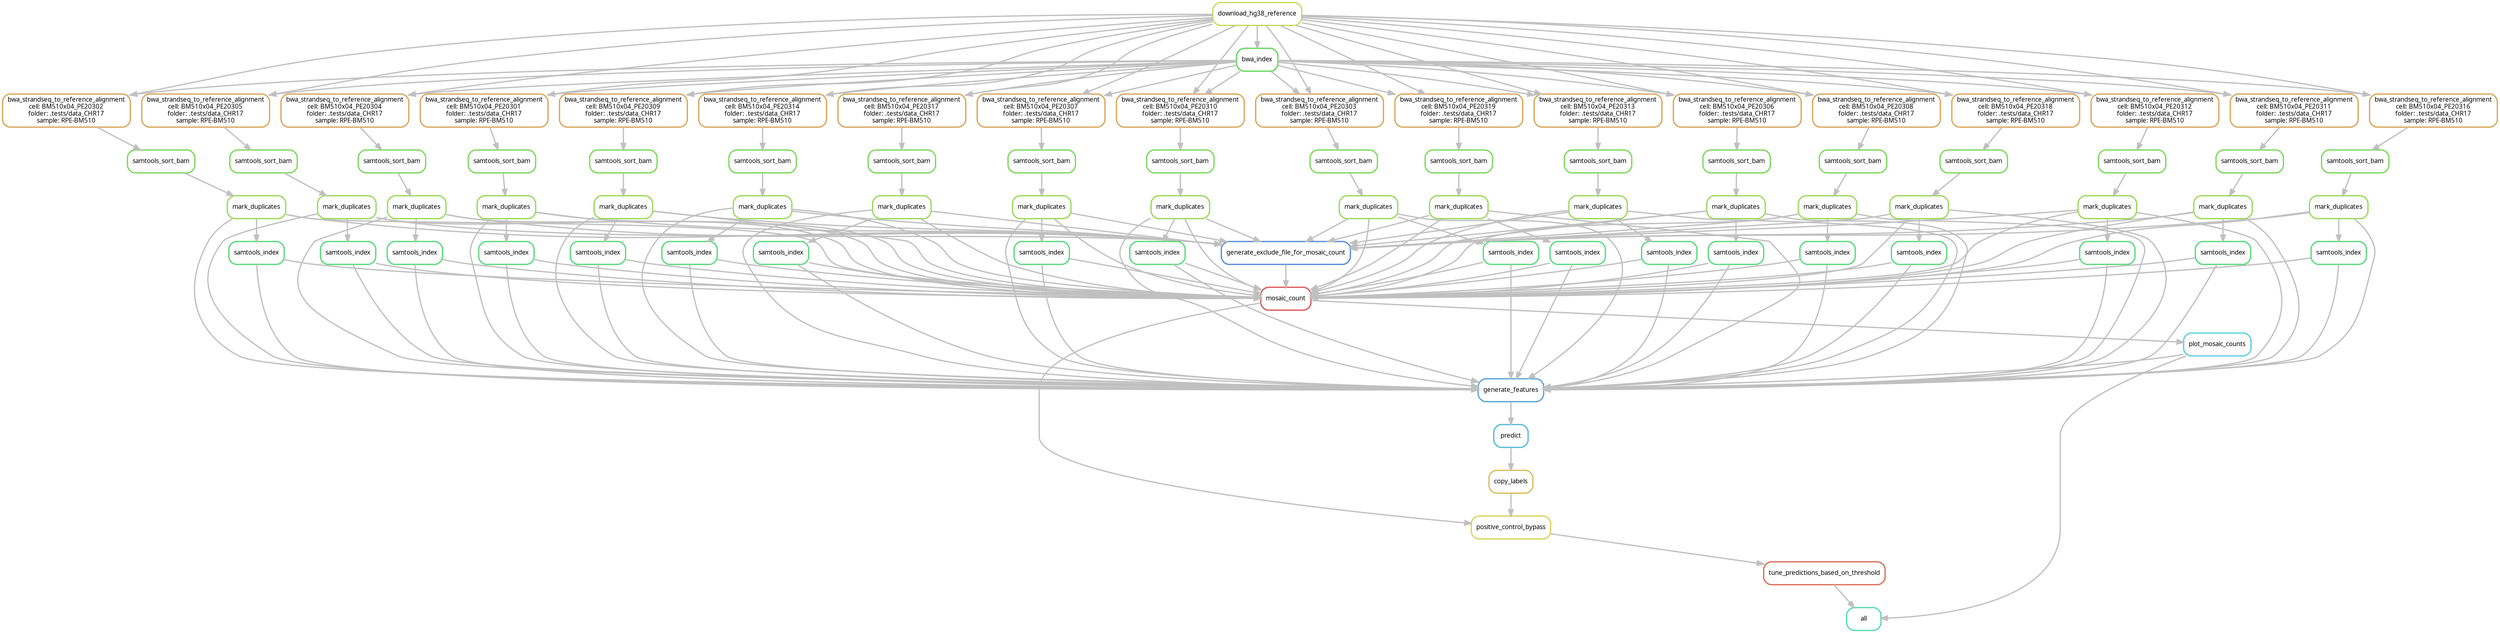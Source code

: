 digraph snakemake_dag {
    graph[bgcolor=white, margin=0];
    node[shape=box, style=rounded, fontname=sans,                 fontsize=10, penwidth=2];
    edge[penwidth=2, color=grey];
	0[label = "all", color = "0.44 0.6 0.85", style="rounded"];
	1[label = "tune_predictions_based_on_threshold", color = "0.03 0.6 0.85", style="rounded"];
	2[label = "positive_control_bypass", color = "0.16 0.6 0.85", style="rounded"];
	3[label = "copy_labels", color = "0.13 0.6 0.85", style="rounded"];
	4[label = "predict", color = "0.54 0.6 0.85", style="rounded"];
	5[label = "generate_features", color = "0.57 0.6 0.85", style="rounded"];
	6[label = "mark_duplicates", color = "0.25 0.6 0.85", style="rounded"];
	7[label = "samtools_sort_bam", color = "0.29 0.6 0.85", style="rounded"];
	8[label = "bwa_strandseq_to_reference_alignment\ncell: BM510x04_PE20301\nfolder: .tests/data_CHR17\nsample: RPE-BM510", color = "0.10 0.6 0.85", style="rounded"];
	9[label = "download_hg38_reference", color = "0.19 0.6 0.85", style="rounded"];
	10[label = "bwa_index", color = "0.32 0.6 0.85", style="rounded"];
	11[label = "mark_duplicates", color = "0.25 0.6 0.85", style="rounded"];
	12[label = "samtools_sort_bam", color = "0.29 0.6 0.85", style="rounded"];
	13[label = "bwa_strandseq_to_reference_alignment\ncell: BM510x04_PE20302\nfolder: .tests/data_CHR17\nsample: RPE-BM510", color = "0.10 0.6 0.85", style="rounded"];
	14[label = "mark_duplicates", color = "0.25 0.6 0.85", style="rounded"];
	15[label = "samtools_sort_bam", color = "0.29 0.6 0.85", style="rounded"];
	16[label = "bwa_strandseq_to_reference_alignment\ncell: BM510x04_PE20303\nfolder: .tests/data_CHR17\nsample: RPE-BM510", color = "0.10 0.6 0.85", style="rounded"];
	17[label = "mark_duplicates", color = "0.25 0.6 0.85", style="rounded"];
	18[label = "samtools_sort_bam", color = "0.29 0.6 0.85", style="rounded"];
	19[label = "bwa_strandseq_to_reference_alignment\ncell: BM510x04_PE20304\nfolder: .tests/data_CHR17\nsample: RPE-BM510", color = "0.10 0.6 0.85", style="rounded"];
	20[label = "mark_duplicates", color = "0.25 0.6 0.85", style="rounded"];
	21[label = "samtools_sort_bam", color = "0.29 0.6 0.85", style="rounded"];
	22[label = "bwa_strandseq_to_reference_alignment\ncell: BM510x04_PE20305\nfolder: .tests/data_CHR17\nsample: RPE-BM510", color = "0.10 0.6 0.85", style="rounded"];
	23[label = "mark_duplicates", color = "0.25 0.6 0.85", style="rounded"];
	24[label = "samtools_sort_bam", color = "0.29 0.6 0.85", style="rounded"];
	25[label = "bwa_strandseq_to_reference_alignment\ncell: BM510x04_PE20306\nfolder: .tests/data_CHR17\nsample: RPE-BM510", color = "0.10 0.6 0.85", style="rounded"];
	26[label = "mark_duplicates", color = "0.25 0.6 0.85", style="rounded"];
	27[label = "samtools_sort_bam", color = "0.29 0.6 0.85", style="rounded"];
	28[label = "bwa_strandseq_to_reference_alignment\ncell: BM510x04_PE20307\nfolder: .tests/data_CHR17\nsample: RPE-BM510", color = "0.10 0.6 0.85", style="rounded"];
	29[label = "mark_duplicates", color = "0.25 0.6 0.85", style="rounded"];
	30[label = "samtools_sort_bam", color = "0.29 0.6 0.85", style="rounded"];
	31[label = "bwa_strandseq_to_reference_alignment\ncell: BM510x04_PE20308\nfolder: .tests/data_CHR17\nsample: RPE-BM510", color = "0.10 0.6 0.85", style="rounded"];
	32[label = "mark_duplicates", color = "0.25 0.6 0.85", style="rounded"];
	33[label = "samtools_sort_bam", color = "0.29 0.6 0.85", style="rounded"];
	34[label = "bwa_strandseq_to_reference_alignment\ncell: BM510x04_PE20309\nfolder: .tests/data_CHR17\nsample: RPE-BM510", color = "0.10 0.6 0.85", style="rounded"];
	35[label = "mark_duplicates", color = "0.25 0.6 0.85", style="rounded"];
	36[label = "samtools_sort_bam", color = "0.29 0.6 0.85", style="rounded"];
	37[label = "bwa_strandseq_to_reference_alignment\ncell: BM510x04_PE20310\nfolder: .tests/data_CHR17\nsample: RPE-BM510", color = "0.10 0.6 0.85", style="rounded"];
	38[label = "mark_duplicates", color = "0.25 0.6 0.85", style="rounded"];
	39[label = "samtools_sort_bam", color = "0.29 0.6 0.85", style="rounded"];
	40[label = "bwa_strandseq_to_reference_alignment\ncell: BM510x04_PE20311\nfolder: .tests/data_CHR17\nsample: RPE-BM510", color = "0.10 0.6 0.85", style="rounded"];
	41[label = "mark_duplicates", color = "0.25 0.6 0.85", style="rounded"];
	42[label = "samtools_sort_bam", color = "0.29 0.6 0.85", style="rounded"];
	43[label = "bwa_strandseq_to_reference_alignment\ncell: BM510x04_PE20312\nfolder: .tests/data_CHR17\nsample: RPE-BM510", color = "0.10 0.6 0.85", style="rounded"];
	44[label = "mark_duplicates", color = "0.25 0.6 0.85", style="rounded"];
	45[label = "samtools_sort_bam", color = "0.29 0.6 0.85", style="rounded"];
	46[label = "bwa_strandseq_to_reference_alignment\ncell: BM510x04_PE20313\nfolder: .tests/data_CHR17\nsample: RPE-BM510", color = "0.10 0.6 0.85", style="rounded"];
	47[label = "mark_duplicates", color = "0.25 0.6 0.85", style="rounded"];
	48[label = "samtools_sort_bam", color = "0.29 0.6 0.85", style="rounded"];
	49[label = "bwa_strandseq_to_reference_alignment\ncell: BM510x04_PE20314\nfolder: .tests/data_CHR17\nsample: RPE-BM510", color = "0.10 0.6 0.85", style="rounded"];
	50[label = "mark_duplicates", color = "0.25 0.6 0.85", style="rounded"];
	51[label = "samtools_sort_bam", color = "0.29 0.6 0.85", style="rounded"];
	52[label = "bwa_strandseq_to_reference_alignment\ncell: BM510x04_PE20316\nfolder: .tests/data_CHR17\nsample: RPE-BM510", color = "0.10 0.6 0.85", style="rounded"];
	53[label = "mark_duplicates", color = "0.25 0.6 0.85", style="rounded"];
	54[label = "samtools_sort_bam", color = "0.29 0.6 0.85", style="rounded"];
	55[label = "bwa_strandseq_to_reference_alignment\ncell: BM510x04_PE20317\nfolder: .tests/data_CHR17\nsample: RPE-BM510", color = "0.10 0.6 0.85", style="rounded"];
	56[label = "mark_duplicates", color = "0.25 0.6 0.85", style="rounded"];
	57[label = "samtools_sort_bam", color = "0.29 0.6 0.85", style="rounded"];
	58[label = "bwa_strandseq_to_reference_alignment\ncell: BM510x04_PE20318\nfolder: .tests/data_CHR17\nsample: RPE-BM510", color = "0.10 0.6 0.85", style="rounded"];
	59[label = "mark_duplicates", color = "0.25 0.6 0.85", style="rounded"];
	60[label = "samtools_sort_bam", color = "0.29 0.6 0.85", style="rounded"];
	61[label = "bwa_strandseq_to_reference_alignment\ncell: BM510x04_PE20319\nfolder: .tests/data_CHR17\nsample: RPE-BM510", color = "0.10 0.6 0.85", style="rounded"];
	62[label = "samtools_index", color = "0.38 0.6 0.85", style="rounded"];
	63[label = "samtools_index", color = "0.38 0.6 0.85", style="rounded"];
	64[label = "samtools_index", color = "0.38 0.6 0.85", style="rounded"];
	65[label = "samtools_index", color = "0.38 0.6 0.85", style="rounded"];
	66[label = "samtools_index", color = "0.38 0.6 0.85", style="rounded"];
	67[label = "samtools_index", color = "0.38 0.6 0.85", style="rounded"];
	68[label = "samtools_index", color = "0.38 0.6 0.85", style="rounded"];
	69[label = "samtools_index", color = "0.38 0.6 0.85", style="rounded"];
	70[label = "samtools_index", color = "0.38 0.6 0.85", style="rounded"];
	71[label = "samtools_index", color = "0.38 0.6 0.85", style="rounded"];
	72[label = "samtools_index", color = "0.38 0.6 0.85", style="rounded"];
	73[label = "samtools_index", color = "0.38 0.6 0.85", style="rounded"];
	74[label = "samtools_index", color = "0.38 0.6 0.85", style="rounded"];
	75[label = "samtools_index", color = "0.38 0.6 0.85", style="rounded"];
	76[label = "samtools_index", color = "0.38 0.6 0.85", style="rounded"];
	77[label = "samtools_index", color = "0.38 0.6 0.85", style="rounded"];
	78[label = "samtools_index", color = "0.38 0.6 0.85", style="rounded"];
	79[label = "samtools_index", color = "0.38 0.6 0.85", style="rounded"];
	80[label = "plot_mosaic_counts", color = "0.51 0.6 0.85", style="rounded"];
	81[label = "mosaic_count", color = "0.00 0.6 0.85", style="rounded"];
	82[label = "generate_exclude_file_for_mosaic_count", color = "0.60 0.6 0.85", style="rounded"];
	1 -> 0
	80 -> 0
	2 -> 1
	3 -> 2
	81 -> 2
	4 -> 3
	5 -> 4
	6 -> 5
	11 -> 5
	14 -> 5
	17 -> 5
	20 -> 5
	23 -> 5
	26 -> 5
	29 -> 5
	32 -> 5
	35 -> 5
	38 -> 5
	41 -> 5
	44 -> 5
	47 -> 5
	50 -> 5
	53 -> 5
	56 -> 5
	59 -> 5
	62 -> 5
	63 -> 5
	64 -> 5
	65 -> 5
	66 -> 5
	67 -> 5
	68 -> 5
	69 -> 5
	70 -> 5
	71 -> 5
	72 -> 5
	73 -> 5
	74 -> 5
	75 -> 5
	76 -> 5
	77 -> 5
	78 -> 5
	79 -> 5
	80 -> 5
	7 -> 6
	8 -> 7
	9 -> 8
	10 -> 8
	9 -> 10
	12 -> 11
	13 -> 12
	9 -> 13
	10 -> 13
	15 -> 14
	16 -> 15
	9 -> 16
	10 -> 16
	18 -> 17
	19 -> 18
	9 -> 19
	10 -> 19
	21 -> 20
	22 -> 21
	9 -> 22
	10 -> 22
	24 -> 23
	25 -> 24
	9 -> 25
	10 -> 25
	27 -> 26
	28 -> 27
	9 -> 28
	10 -> 28
	30 -> 29
	31 -> 30
	9 -> 31
	10 -> 31
	33 -> 32
	34 -> 33
	9 -> 34
	10 -> 34
	36 -> 35
	37 -> 36
	9 -> 37
	10 -> 37
	39 -> 38
	40 -> 39
	9 -> 40
	10 -> 40
	42 -> 41
	43 -> 42
	9 -> 43
	10 -> 43
	45 -> 44
	46 -> 45
	9 -> 46
	10 -> 46
	48 -> 47
	49 -> 48
	9 -> 49
	10 -> 49
	51 -> 50
	52 -> 51
	9 -> 52
	10 -> 52
	54 -> 53
	55 -> 54
	9 -> 55
	10 -> 55
	57 -> 56
	58 -> 57
	9 -> 58
	10 -> 58
	60 -> 59
	61 -> 60
	9 -> 61
	10 -> 61
	6 -> 62
	11 -> 63
	14 -> 64
	17 -> 65
	20 -> 66
	23 -> 67
	26 -> 68
	29 -> 69
	32 -> 70
	35 -> 71
	38 -> 72
	41 -> 73
	44 -> 74
	47 -> 75
	50 -> 76
	53 -> 77
	56 -> 78
	59 -> 79
	81 -> 80
	6 -> 81
	11 -> 81
	14 -> 81
	17 -> 81
	20 -> 81
	23 -> 81
	26 -> 81
	29 -> 81
	32 -> 81
	35 -> 81
	38 -> 81
	41 -> 81
	44 -> 81
	47 -> 81
	50 -> 81
	53 -> 81
	56 -> 81
	59 -> 81
	62 -> 81
	63 -> 81
	64 -> 81
	65 -> 81
	66 -> 81
	67 -> 81
	68 -> 81
	69 -> 81
	70 -> 81
	71 -> 81
	72 -> 81
	73 -> 81
	74 -> 81
	75 -> 81
	76 -> 81
	77 -> 81
	78 -> 81
	79 -> 81
	82 -> 81
	6 -> 82
	11 -> 82
	14 -> 82
	17 -> 82
	20 -> 82
	23 -> 82
	26 -> 82
	29 -> 82
	32 -> 82
	35 -> 82
	38 -> 82
	41 -> 82
	44 -> 82
	47 -> 82
	50 -> 82
	53 -> 82
	56 -> 82
	59 -> 82
}            
